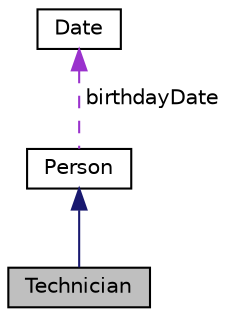 digraph "Technician"
{
 // LATEX_PDF_SIZE
  edge [fontname="Helvetica",fontsize="10",labelfontname="Helvetica",labelfontsize="10"];
  node [fontname="Helvetica",fontsize="10",shape=record];
  Node1 [label="Technician",height=0.2,width=0.4,color="black", fillcolor="grey75", style="filled", fontcolor="black",tooltip=" "];
  Node2 -> Node1 [dir="back",color="midnightblue",fontsize="10",style="solid",fontname="Helvetica"];
  Node2 [label="Person",height=0.2,width=0.4,color="black", fillcolor="white", style="filled",URL="$class_person.html",tooltip=" "];
  Node3 -> Node2 [dir="back",color="darkorchid3",fontsize="10",style="dashed",label=" birthdayDate" ,fontname="Helvetica"];
  Node3 [label="Date",height=0.2,width=0.4,color="black", fillcolor="white", style="filled",URL="$class_date.html",tooltip=" "];
}

